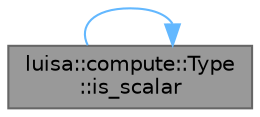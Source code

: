 digraph "luisa::compute::Type::is_scalar"
{
 // LATEX_PDF_SIZE
  bgcolor="transparent";
  edge [fontname=Helvetica,fontsize=10,labelfontname=Helvetica,labelfontsize=10];
  node [fontname=Helvetica,fontsize=10,shape=box,height=0.2,width=0.4];
  rankdir="LR";
  Node1 [id="Node000001",label="luisa::compute::Type\l::is_scalar",height=0.2,width=0.4,color="gray40", fillcolor="grey60", style="filled", fontcolor="black",tooltip="Scalar = bool || float || int || uint"];
  Node1 -> Node1 [id="edge1_Node000001_Node000001",color="steelblue1",style="solid",tooltip=" "];
}
